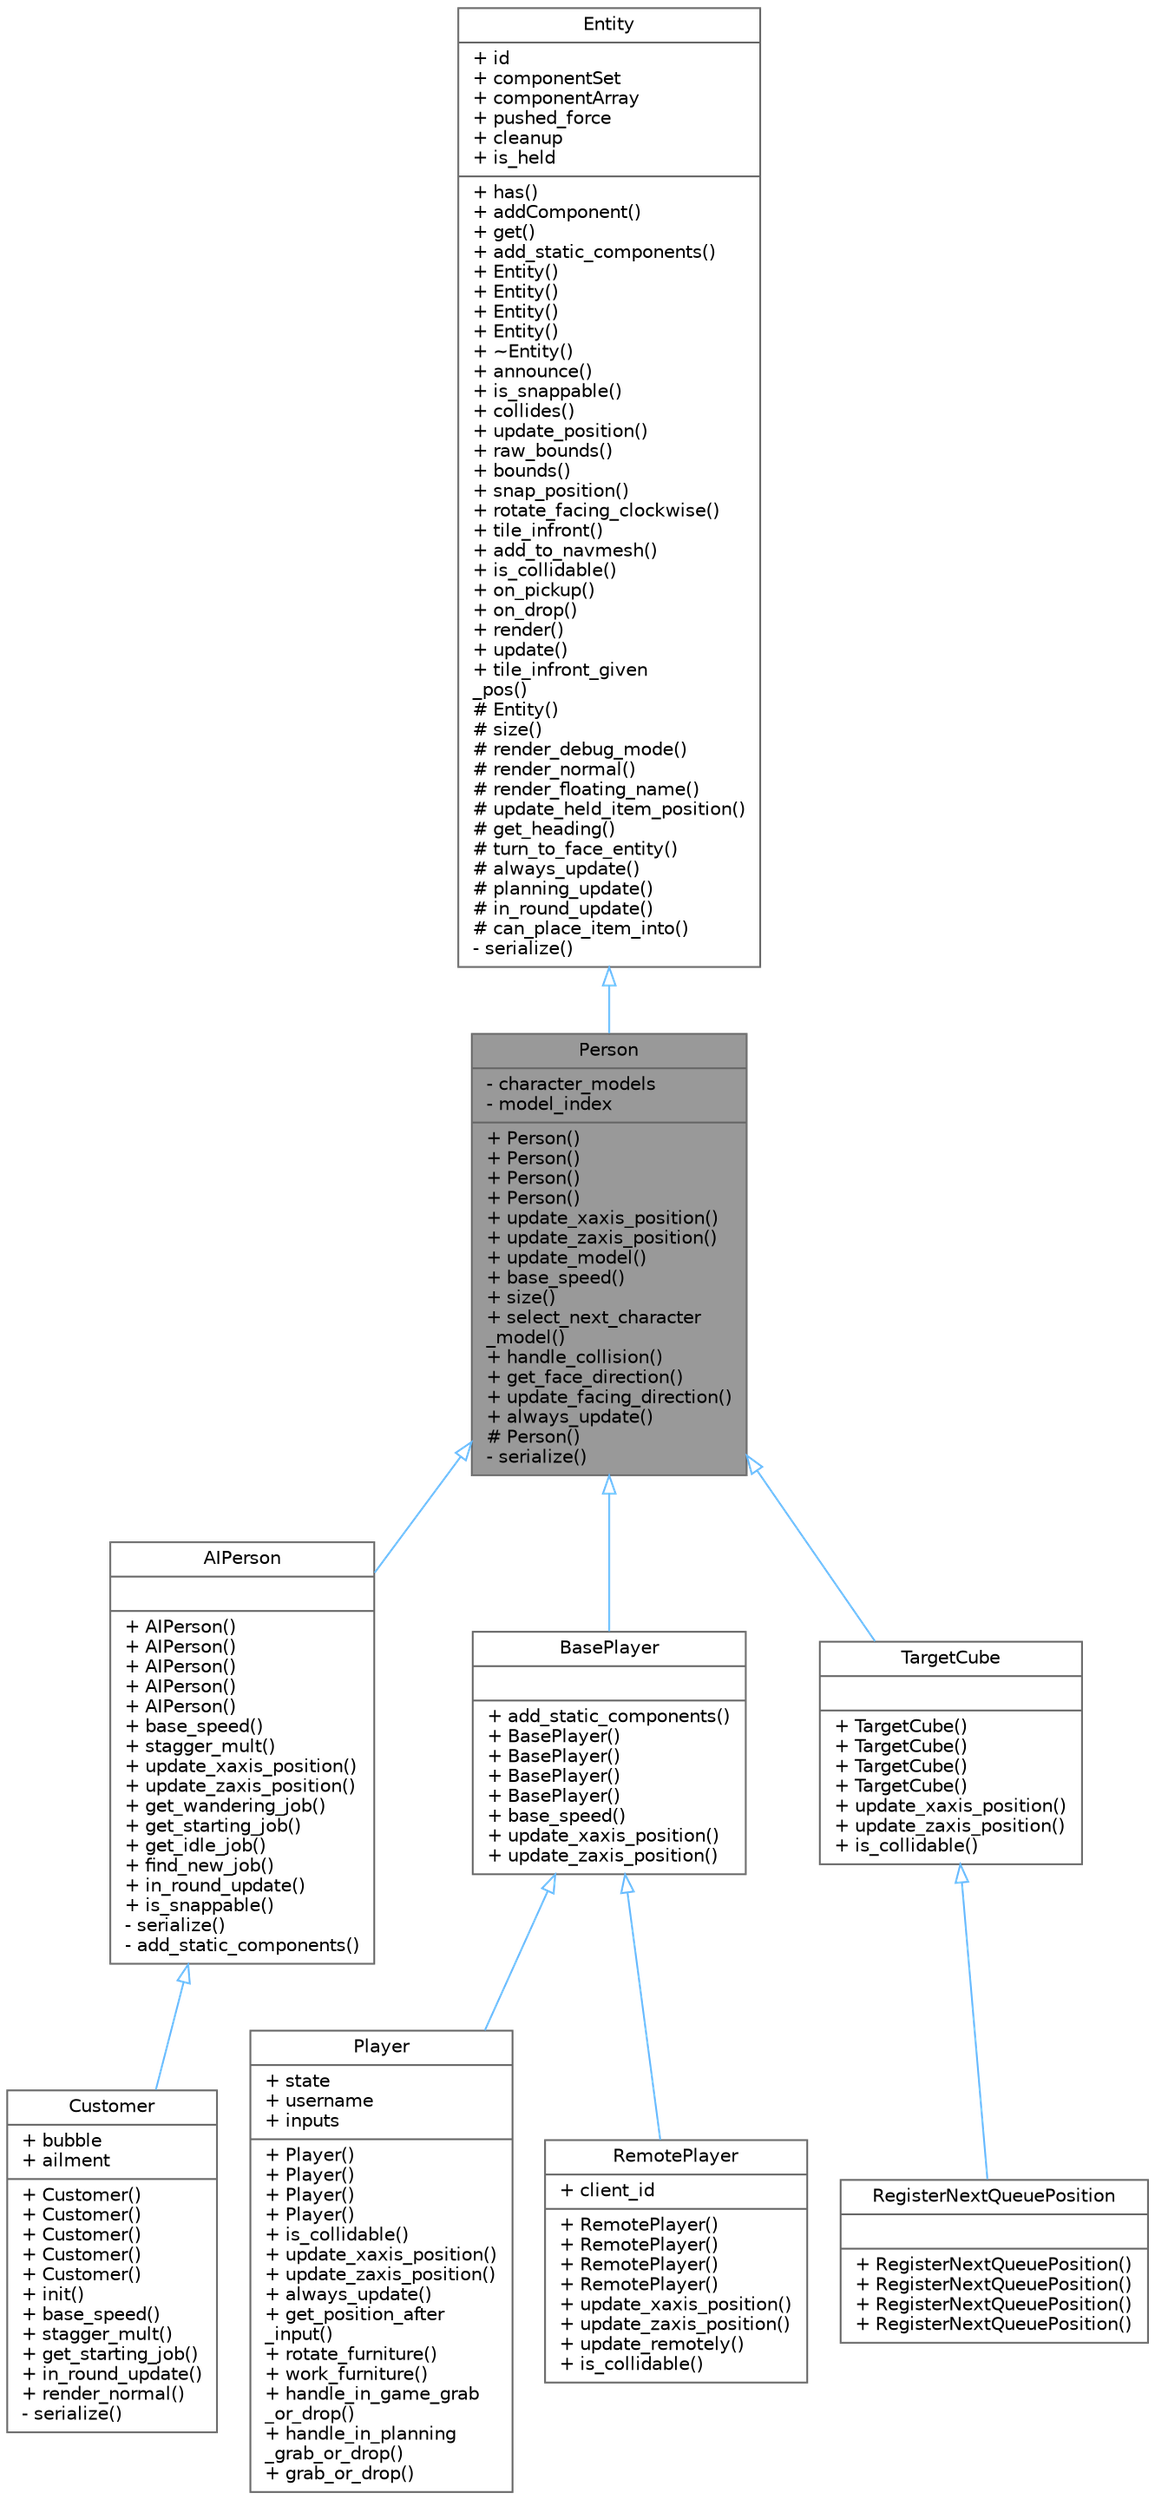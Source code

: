 digraph "Person"
{
 // LATEX_PDF_SIZE
  bgcolor="transparent";
  edge [fontname=Helvetica,fontsize=10,labelfontname=Helvetica,labelfontsize=10];
  node [fontname=Helvetica,fontsize=10,shape=box,height=0.2,width=0.4];
  Node1 [shape=record,label="{Person\n|- character_models\l- model_index\l|+ Person()\l+ Person()\l+ Person()\l+ Person()\l+ update_xaxis_position()\l+ update_zaxis_position()\l+ update_model()\l+ base_speed()\l+ size()\l+ select_next_character\l_model()\l+ handle_collision()\l+ get_face_direction()\l+ update_facing_direction()\l+ always_update()\l# Person()\l- serialize()\l}",height=0.2,width=0.4,color="gray40", fillcolor="grey60", style="filled", fontcolor="black",tooltip=" "];
  Node2 -> Node1 [dir="back",color="steelblue1",style="solid",arrowtail="onormal"];
  Node2 [shape=record,label="{Entity\n|+ id\l+ componentSet\l+ componentArray\l+ pushed_force\l+ cleanup\l+ is_held\l|+ has()\l+ addComponent()\l+ get()\l+ add_static_components()\l+ Entity()\l+ Entity()\l+ Entity()\l+ Entity()\l+ ~Entity()\l+ announce()\l+ is_snappable()\l+ collides()\l+ update_position()\l+ raw_bounds()\l+ bounds()\l+ snap_position()\l+ rotate_facing_clockwise()\l+ tile_infront()\l+ add_to_navmesh()\l+ is_collidable()\l+ on_pickup()\l+ on_drop()\l+ render()\l+ update()\l+ tile_infront_given\l_pos()\l# Entity()\l# size()\l# render_debug_mode()\l# render_normal()\l# render_floating_name()\l# update_held_item_position()\l# get_heading()\l# turn_to_face_entity()\l# always_update()\l# planning_update()\l# in_round_update()\l# can_place_item_into()\l- serialize()\l}",height=0.2,width=0.4,color="gray40", fillcolor="white", style="filled",URL="$dc/dc4/struct_entity.html",tooltip=" "];
  Node1 -> Node3 [dir="back",color="steelblue1",style="solid",arrowtail="onormal"];
  Node3 [shape=record,label="{AIPerson\n||+ AIPerson()\l+ AIPerson()\l+ AIPerson()\l+ AIPerson()\l+ AIPerson()\l+ base_speed()\l+ stagger_mult()\l+ update_xaxis_position()\l+ update_zaxis_position()\l+ get_wandering_job()\l+ get_starting_job()\l+ get_idle_job()\l+ find_new_job()\l+ in_round_update()\l+ is_snappable()\l- serialize()\l- add_static_components()\l}",height=0.2,width=0.4,color="gray40", fillcolor="white", style="filled",URL="$d0/d3e/struct_a_i_person.html",tooltip=" "];
  Node3 -> Node4 [dir="back",color="steelblue1",style="solid",arrowtail="onormal"];
  Node4 [shape=record,label="{Customer\n|+ bubble\l+ ailment\l|+ Customer()\l+ Customer()\l+ Customer()\l+ Customer()\l+ Customer()\l+ init()\l+ base_speed()\l+ stagger_mult()\l+ get_starting_job()\l+ in_round_update()\l+ render_normal()\l- serialize()\l}",height=0.2,width=0.4,color="gray40", fillcolor="white", style="filled",URL="$d9/d68/struct_customer.html",tooltip=" "];
  Node1 -> Node5 [dir="back",color="steelblue1",style="solid",arrowtail="onormal"];
  Node5 [shape=record,label="{BasePlayer\n||+ add_static_components()\l+ BasePlayer()\l+ BasePlayer()\l+ BasePlayer()\l+ BasePlayer()\l+ base_speed()\l+ update_xaxis_position()\l+ update_zaxis_position()\l}",height=0.2,width=0.4,color="gray40", fillcolor="white", style="filled",URL="$d1/d73/struct_base_player.html",tooltip=" "];
  Node5 -> Node6 [dir="back",color="steelblue1",style="solid",arrowtail="onormal"];
  Node6 [shape=record,label="{Player\n|+ state\l+ username\l+ inputs\l|+ Player()\l+ Player()\l+ Player()\l+ Player()\l+ is_collidable()\l+ update_xaxis_position()\l+ update_zaxis_position()\l+ always_update()\l+ get_position_after\l_input()\l+ rotate_furniture()\l+ work_furniture()\l+ handle_in_game_grab\l_or_drop()\l+ handle_in_planning\l_grab_or_drop()\l+ grab_or_drop()\l}",height=0.2,width=0.4,color="gray40", fillcolor="white", style="filled",URL="$d3/db1/struct_player.html",tooltip=" "];
  Node5 -> Node7 [dir="back",color="steelblue1",style="solid",arrowtail="onormal"];
  Node7 [shape=record,label="{RemotePlayer\n|+ client_id\l|+ RemotePlayer()\l+ RemotePlayer()\l+ RemotePlayer()\l+ RemotePlayer()\l+ update_xaxis_position()\l+ update_zaxis_position()\l+ update_remotely()\l+ is_collidable()\l}",height=0.2,width=0.4,color="gray40", fillcolor="white", style="filled",URL="$d8/dd0/struct_remote_player.html",tooltip=" "];
  Node1 -> Node8 [dir="back",color="steelblue1",style="solid",arrowtail="onormal"];
  Node8 [shape=record,label="{TargetCube\n||+ TargetCube()\l+ TargetCube()\l+ TargetCube()\l+ TargetCube()\l+ update_xaxis_position()\l+ update_zaxis_position()\l+ is_collidable()\l}",height=0.2,width=0.4,color="gray40", fillcolor="white", style="filled",URL="$d9/d4e/struct_target_cube.html",tooltip=" "];
  Node8 -> Node9 [dir="back",color="steelblue1",style="solid",arrowtail="onormal"];
  Node9 [shape=record,label="{RegisterNextQueuePosition\n||+ RegisterNextQueuePosition()\l+ RegisterNextQueuePosition()\l+ RegisterNextQueuePosition()\l+ RegisterNextQueuePosition()\l}",height=0.2,width=0.4,color="gray40", fillcolor="white", style="filled",URL="$dc/dc6/struct_register_next_queue_position.html",tooltip=" "];
}
